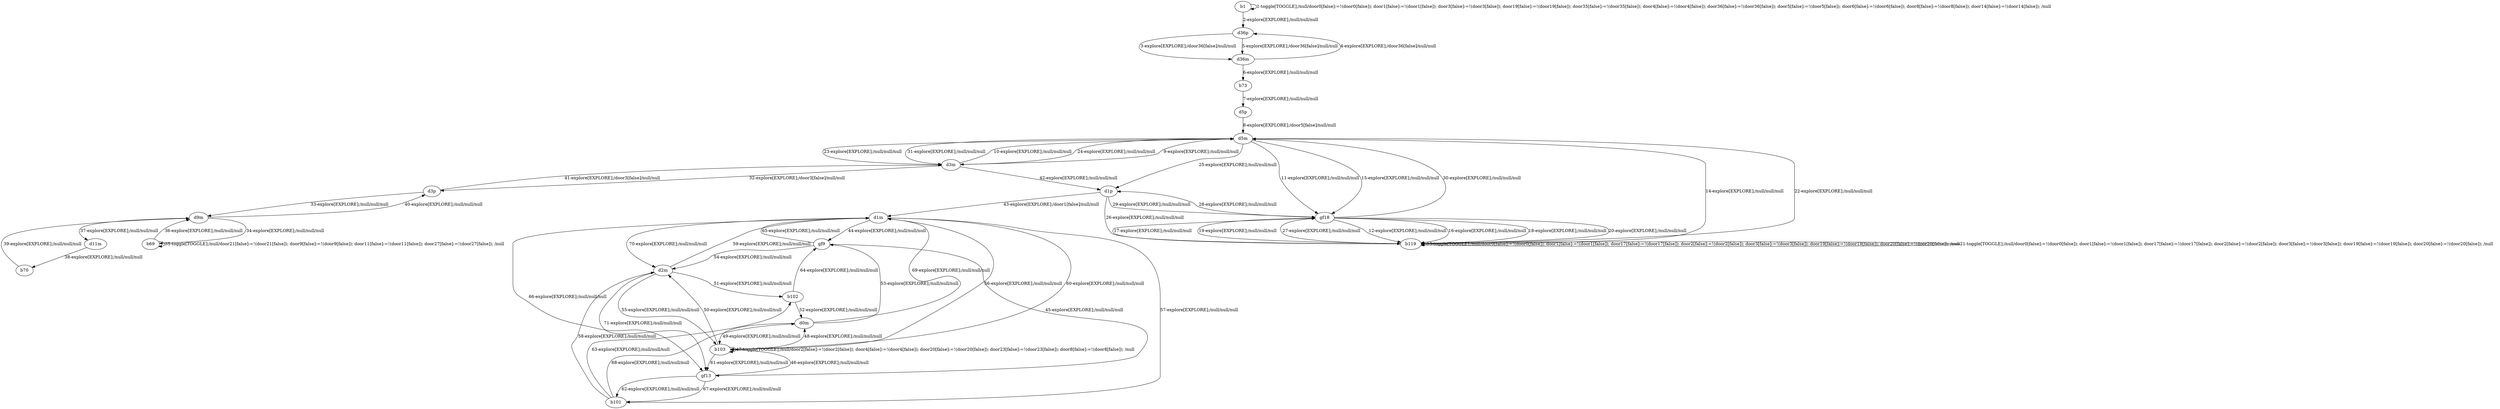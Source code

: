# Total number of goals covered by this test: 5
# d2m --> b102
# gf9 --> gf13
# d1m --> d2m
# b102 --> gf9
# gf9 --> d1m

digraph g {
"b1" -> "b1" [label = "1-toggle[TOGGLE];/null/door0[false]:=!(door0[false]); door1[false]:=!(door1[false]); door3[false]:=!(door3[false]); door19[false]:=!(door19[false]); door35[false]:=!(door35[false]); door4[false]:=!(door4[false]); door36[false]:=!(door36[false]); door5[false]:=!(door5[false]); door6[false]:=!(door6[false]); door8[false]:=!(door8[false]); door14[false]:=!(door14[false]); /null"];
"b1" -> "d36p" [label = "2-explore[EXPLORE];/null/null/null"];
"d36p" -> "d36m" [label = "3-explore[EXPLORE];/door36[false]/null/null"];
"d36m" -> "d36p" [label = "4-explore[EXPLORE];/door36[false]/null/null"];
"d36p" -> "d36m" [label = "5-explore[EXPLORE];/door36[false]/null/null"];
"d36m" -> "b73" [label = "6-explore[EXPLORE];/null/null/null"];
"b73" -> "d5p" [label = "7-explore[EXPLORE];/null/null/null"];
"d5p" -> "d5m" [label = "8-explore[EXPLORE];/door5[false]/null/null"];
"d5m" -> "d3m" [label = "9-explore[EXPLORE];/null/null/null"];
"d3m" -> "d5m" [label = "10-explore[EXPLORE];/null/null/null"];
"d5m" -> "gf18" [label = "11-explore[EXPLORE];/null/null/null"];
"gf18" -> "b119" [label = "12-explore[EXPLORE];/null/null/null"];
"b119" -> "b119" [label = "13-toggle[TOGGLE];/null/door0[false]:=!(door0[false]); door1[false]:=!(door1[false]); door17[false]:=!(door17[false]); door2[false]:=!(door2[false]); door3[false]:=!(door3[false]); door19[false]:=!(door19[false]); door20[false]:=!(door20[false]); /null"];
"b119" -> "d5m" [label = "14-explore[EXPLORE];/null/null/null"];
"d5m" -> "gf18" [label = "15-explore[EXPLORE];/null/null/null"];
"gf18" -> "b119" [label = "16-explore[EXPLORE];/null/null/null"];
"b119" -> "gf18" [label = "17-explore[EXPLORE];/null/null/null"];
"gf18" -> "b119" [label = "18-explore[EXPLORE];/null/null/null"];
"b119" -> "gf18" [label = "19-explore[EXPLORE];/null/null/null"];
"gf18" -> "b119" [label = "20-explore[EXPLORE];/null/null/null"];
"b119" -> "b119" [label = "21-toggle[TOGGLE];/null/door0[false]:=!(door0[false]); door1[false]:=!(door1[false]); door17[false]:=!(door17[false]); door2[false]:=!(door2[false]); door3[false]:=!(door3[false]); door19[false]:=!(door19[false]); door20[false]:=!(door20[false]); /null"];
"b119" -> "d5m" [label = "22-explore[EXPLORE];/null/null/null"];
"d5m" -> "d3m" [label = "23-explore[EXPLORE];/null/null/null"];
"d3m" -> "d5m" [label = "24-explore[EXPLORE];/null/null/null"];
"d5m" -> "d1p" [label = "25-explore[EXPLORE];/null/null/null"];
"d1p" -> "b119" [label = "26-explore[EXPLORE];/null/null/null"];
"b119" -> "gf18" [label = "27-explore[EXPLORE];/null/null/null"];
"gf18" -> "d1p" [label = "28-explore[EXPLORE];/null/null/null"];
"d1p" -> "gf18" [label = "29-explore[EXPLORE];/null/null/null"];
"gf18" -> "d5m" [label = "30-explore[EXPLORE];/null/null/null"];
"d5m" -> "d3m" [label = "31-explore[EXPLORE];/null/null/null"];
"d3m" -> "d3p" [label = "32-explore[EXPLORE];/door3[false]/null/null"];
"d3p" -> "d9m" [label = "33-explore[EXPLORE];/null/null/null"];
"d9m" -> "b69" [label = "34-explore[EXPLORE];/null/null/null"];
"b69" -> "b69" [label = "35-toggle[TOGGLE];/null/door21[false]:=!(door21[false]); door9[false]:=!(door9[false]); door11[false]:=!(door11[false]); door27[false]:=!(door27[false]); /null"];
"b69" -> "d9m" [label = "36-explore[EXPLORE];/null/null/null"];
"d9m" -> "d11m" [label = "37-explore[EXPLORE];/null/null/null"];
"d11m" -> "b70" [label = "38-explore[EXPLORE];/null/null/null"];
"b70" -> "d9m" [label = "39-explore[EXPLORE];/null/null/null"];
"d9m" -> "d3p" [label = "40-explore[EXPLORE];/null/null/null"];
"d3p" -> "d3m" [label = "41-explore[EXPLORE];/door3[false]/null/null"];
"d3m" -> "d1p" [label = "42-explore[EXPLORE];/null/null/null"];
"d1p" -> "d1m" [label = "43-explore[EXPLORE];/door1[false]/null/null"];
"d1m" -> "gf9" [label = "44-explore[EXPLORE];/null/null/null"];
"gf9" -> "gf13" [label = "45-explore[EXPLORE];/null/null/null"];
"gf13" -> "b103" [label = "46-explore[EXPLORE];/null/null/null"];
"b103" -> "b103" [label = "47-toggle[TOGGLE];/null/door2[false]:=!(door2[false]); door4[false]:=!(door4[false]); door20[false]:=!(door20[false]); door23[false]:=!(door23[false]); door8[false]:=!(door8[false]); /null"];
"b103" -> "d0m" [label = "48-explore[EXPLORE];/null/null/null"];
"d0m" -> "b103" [label = "49-explore[EXPLORE];/null/null/null"];
"b103" -> "d2m" [label = "50-explore[EXPLORE];/null/null/null"];
"d2m" -> "b102" [label = "51-explore[EXPLORE];/null/null/null"];
"b102" -> "d0m" [label = "52-explore[EXPLORE];/null/null/null"];
"d0m" -> "gf9" [label = "53-explore[EXPLORE];/null/null/null"];
"gf9" -> "d2m" [label = "54-explore[EXPLORE];/null/null/null"];
"d2m" -> "b103" [label = "55-explore[EXPLORE];/null/null/null"];
"b103" -> "d1m" [label = "56-explore[EXPLORE];/null/null/null"];
"d1m" -> "b101" [label = "57-explore[EXPLORE];/null/null/null"];
"b101" -> "d2m" [label = "58-explore[EXPLORE];/null/null/null"];
"d2m" -> "d1m" [label = "59-explore[EXPLORE];/null/null/null"];
"d1m" -> "b103" [label = "60-explore[EXPLORE];/null/null/null"];
"b103" -> "gf13" [label = "61-explore[EXPLORE];/null/null/null"];
"gf13" -> "b101" [label = "62-explore[EXPLORE];/null/null/null"];
"b101" -> "b102" [label = "63-explore[EXPLORE];/null/null/null"];
"b102" -> "gf9" [label = "64-explore[EXPLORE];/null/null/null"];
"gf9" -> "d1m" [label = "65-explore[EXPLORE];/null/null/null"];
"d1m" -> "gf13" [label = "66-explore[EXPLORE];/null/null/null"];
"gf13" -> "b101" [label = "67-explore[EXPLORE];/null/null/null"];
"b101" -> "d0m" [label = "68-explore[EXPLORE];/null/null/null"];
"d0m" -> "d1m" [label = "69-explore[EXPLORE];/null/null/null"];
"d1m" -> "d2m" [label = "70-explore[EXPLORE];/null/null/null"];
"d2m" -> "gf13" [label = "71-explore[EXPLORE];/null/null/null"];
}
